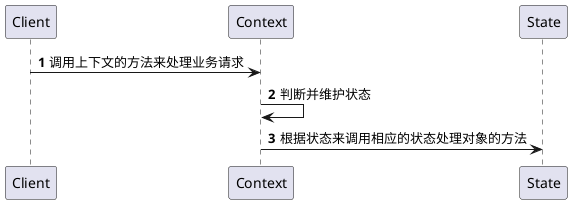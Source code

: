 @startuml
autonumber
Client -> Context:调用上下文的方法来处理业务请求
Context -> Context: 判断并维护状态
Context -> State: 根据状态来调用相应的状态处理对象的方法

@enduml